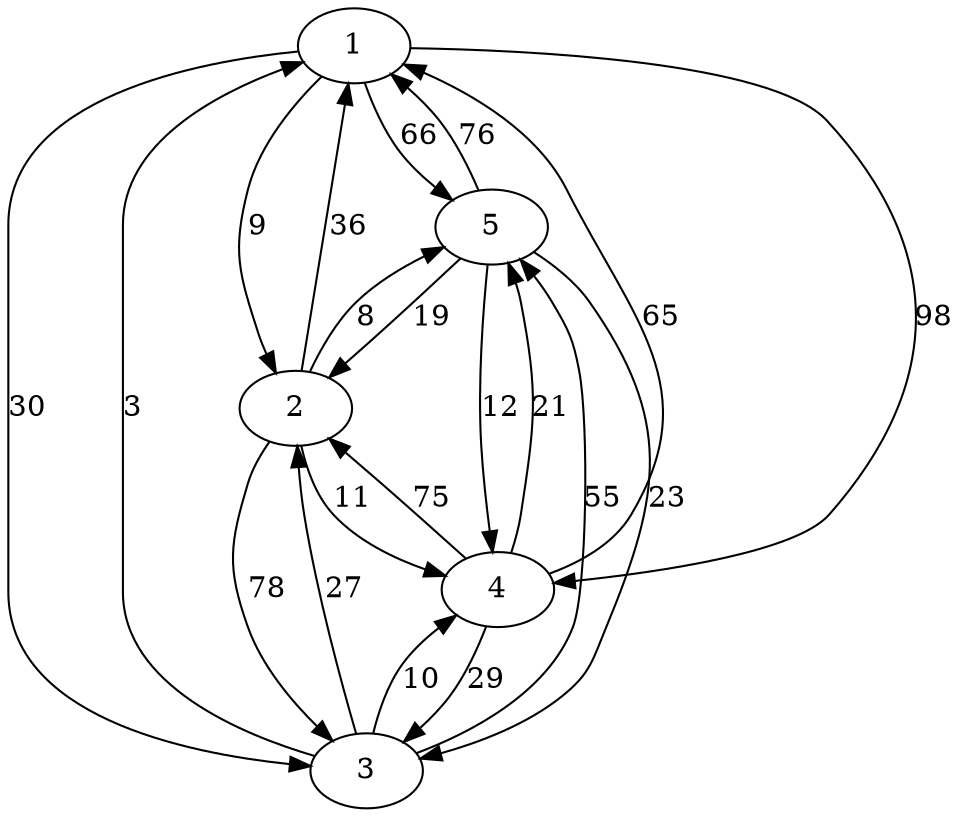 digraph{
1 -> 5[label=66]
3 -> 5[label=55]
4 -> 3[label=29]
1 -> 2[label=9]
3 -> 4[label=10]
3 -> 1[label=3]
2 -> 3[label=78]
1 -> 4[label=98]
4 -> 5[label=21]
5 -> 2[label=19]
5 -> 1[label=76]
4 -> 1[label=65]
3 -> 2[label=27]
5 -> 3[label=23]
5 -> 4[label=12]
2 -> 1[label=36]
4 -> 2[label=75]
2 -> 4[label=11]
1 -> 3[label=30]
2 -> 5[label=8]
}
